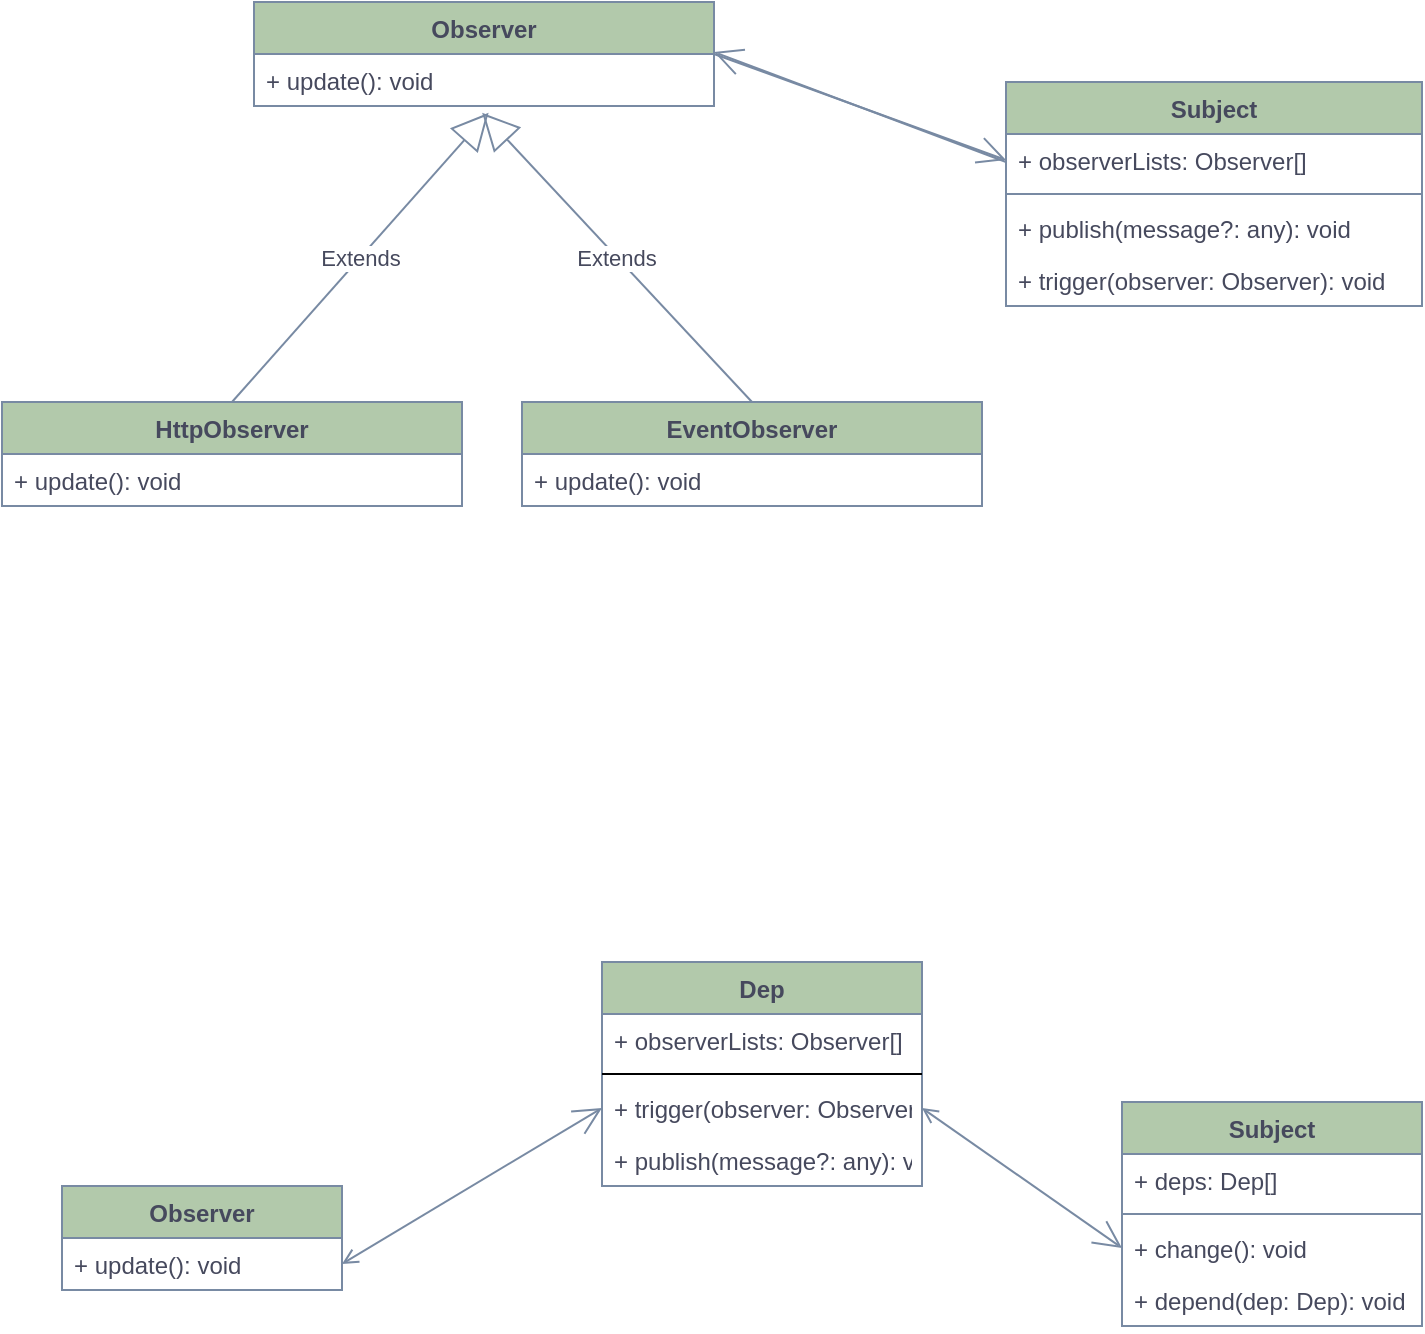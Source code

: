 <mxfile version="14.4.9" type="github">
  <diagram id="C5RBs43oDa-KdzZeNtuy" name="Page-1">
    <mxGraphModel dx="1038" dy="580" grid="1" gridSize="10" guides="1" tooltips="1" connect="1" arrows="1" fold="1" page="0" pageScale="1" pageWidth="827" pageHeight="1169" background="none" math="0" shadow="0">
      <root>
        <mxCell id="WIyWlLk6GJQsqaUBKTNV-0" />
        <mxCell id="WIyWlLk6GJQsqaUBKTNV-1" parent="WIyWlLk6GJQsqaUBKTNV-0" />
        <mxCell id="g7232TLso5XPl0Yoc4YF-8" value="Observer" style="swimlane;fontStyle=1;align=center;verticalAlign=top;childLayout=stackLayout;horizontal=1;startSize=26;horizontalStack=0;resizeParent=1;resizeParentMax=0;resizeLast=0;collapsible=1;marginBottom=0;fillColor=#B2C9AB;strokeColor=#788AA3;fontColor=#46495D;" parent="WIyWlLk6GJQsqaUBKTNV-1" vertex="1">
          <mxGeometry x="136" y="90" width="230" height="52" as="geometry" />
        </mxCell>
        <mxCell id="g7232TLso5XPl0Yoc4YF-11" value="+ update(): void" style="text;strokeColor=none;fillColor=none;align=left;verticalAlign=top;spacingLeft=4;spacingRight=4;overflow=hidden;rotatable=0;points=[[0,0.5],[1,0.5]];portConstraint=eastwest;fontColor=#46495D;" parent="g7232TLso5XPl0Yoc4YF-8" vertex="1">
          <mxGeometry y="26" width="230" height="26" as="geometry" />
        </mxCell>
        <mxCell id="WaVCfduokp6muiIoYJma-0" value="Subject" style="swimlane;fontStyle=1;align=center;verticalAlign=top;childLayout=stackLayout;horizontal=1;startSize=26;horizontalStack=0;resizeParent=1;resizeParentMax=0;resizeLast=0;collapsible=1;marginBottom=0;fillColor=#B2C9AB;strokeColor=#788AA3;fontColor=#46495D;" parent="WIyWlLk6GJQsqaUBKTNV-1" vertex="1">
          <mxGeometry x="512" y="130" width="208" height="112" as="geometry">
            <mxRectangle x="430" y="150" width="80" height="26" as="alternateBounds" />
          </mxGeometry>
        </mxCell>
        <mxCell id="WaVCfduokp6muiIoYJma-1" value="+ observerLists: Observer[]" style="text;strokeColor=none;fillColor=none;align=left;verticalAlign=top;spacingLeft=4;spacingRight=4;overflow=hidden;rotatable=0;points=[[0,0.5],[1,0.5]];portConstraint=eastwest;fontColor=#46495D;" parent="WaVCfduokp6muiIoYJma-0" vertex="1">
          <mxGeometry y="26" width="208" height="26" as="geometry" />
        </mxCell>
        <mxCell id="WaVCfduokp6muiIoYJma-2" value="" style="line;strokeWidth=1;fillColor=none;align=left;verticalAlign=middle;spacingTop=-1;spacingLeft=3;spacingRight=3;rotatable=0;labelPosition=right;points=[];portConstraint=eastwest;strokeColor=#788AA3;fontColor=#46495D;" parent="WaVCfduokp6muiIoYJma-0" vertex="1">
          <mxGeometry y="52" width="208" height="8" as="geometry" />
        </mxCell>
        <mxCell id="WaVCfduokp6muiIoYJma-3" value="+ publish(message?: any): void" style="text;strokeColor=none;fillColor=none;align=left;verticalAlign=top;spacingLeft=4;spacingRight=4;overflow=hidden;rotatable=0;points=[[0,0.5],[1,0.5]];portConstraint=eastwest;fontColor=#46495D;" parent="WaVCfduokp6muiIoYJma-0" vertex="1">
          <mxGeometry y="60" width="208" height="26" as="geometry" />
        </mxCell>
        <mxCell id="Gb84t4Ey6Y65wrqhhqrO-16" value="+ trigger(observer: Observer): void" style="text;strokeColor=none;fillColor=none;align=left;verticalAlign=top;spacingLeft=4;spacingRight=4;overflow=hidden;rotatable=0;points=[[0,0.5],[1,0.5]];portConstraint=eastwest;fontColor=#46495D;" vertex="1" parent="WaVCfduokp6muiIoYJma-0">
          <mxGeometry y="86" width="208" height="26" as="geometry" />
        </mxCell>
        <mxCell id="WaVCfduokp6muiIoYJma-4" value="" style="endArrow=open;endFill=1;endSize=12;html=1;entryX=0;entryY=0.5;entryDx=0;entryDy=0;exitX=1;exitY=0.5;exitDx=0;exitDy=0;strokeColor=#788AA3;fontColor=#46495D;" parent="WIyWlLk6GJQsqaUBKTNV-1" source="g7232TLso5XPl0Yoc4YF-8" target="WaVCfduokp6muiIoYJma-1" edge="1">
          <mxGeometry width="160" relative="1" as="geometry">
            <mxPoint x="292" y="190" as="sourcePoint" />
            <mxPoint x="442" y="150" as="targetPoint" />
          </mxGeometry>
        </mxCell>
        <mxCell id="WaVCfduokp6muiIoYJma-8" value="" style="endArrow=open;endFill=1;endSize=12;html=1;entryX=1;entryY=-0.038;entryDx=0;entryDy=0;entryPerimeter=0;strokeColor=#788AA3;fontColor=#46495D;" parent="WIyWlLk6GJQsqaUBKTNV-1" target="g7232TLso5XPl0Yoc4YF-11" edge="1">
          <mxGeometry width="160" relative="1" as="geometry">
            <mxPoint x="512" y="170" as="sourcePoint" />
            <mxPoint x="502" y="260" as="targetPoint" />
          </mxGeometry>
        </mxCell>
        <mxCell id="Gb84t4Ey6Y65wrqhhqrO-6" value="HttpObserver" style="swimlane;fontStyle=1;align=center;verticalAlign=top;childLayout=stackLayout;horizontal=1;startSize=26;horizontalStack=0;resizeParent=1;resizeParentMax=0;resizeLast=0;collapsible=1;marginBottom=0;fillColor=#B2C9AB;strokeColor=#788AA3;fontColor=#46495D;" vertex="1" parent="WIyWlLk6GJQsqaUBKTNV-1">
          <mxGeometry x="10" y="290" width="230" height="52" as="geometry" />
        </mxCell>
        <mxCell id="Gb84t4Ey6Y65wrqhhqrO-15" value="+ update(): void" style="text;strokeColor=none;fillColor=none;align=left;verticalAlign=top;spacingLeft=4;spacingRight=4;overflow=hidden;rotatable=0;points=[[0,0.5],[1,0.5]];portConstraint=eastwest;fontColor=#46495D;" vertex="1" parent="Gb84t4Ey6Y65wrqhhqrO-6">
          <mxGeometry y="26" width="230" height="26" as="geometry" />
        </mxCell>
        <mxCell id="Gb84t4Ey6Y65wrqhhqrO-8" value="EventObserver" style="swimlane;fontStyle=1;align=center;verticalAlign=top;childLayout=stackLayout;horizontal=1;startSize=26;horizontalStack=0;resizeParent=1;resizeParentMax=0;resizeLast=0;collapsible=1;marginBottom=0;fillColor=#B2C9AB;strokeColor=#788AA3;fontColor=#46495D;" vertex="1" parent="WIyWlLk6GJQsqaUBKTNV-1">
          <mxGeometry x="270" y="290" width="230" height="52" as="geometry" />
        </mxCell>
        <mxCell id="Gb84t4Ey6Y65wrqhhqrO-14" value="+ update(): void" style="text;strokeColor=none;fillColor=none;align=left;verticalAlign=top;spacingLeft=4;spacingRight=4;overflow=hidden;rotatable=0;points=[[0,0.5],[1,0.5]];portConstraint=eastwest;fontColor=#46495D;" vertex="1" parent="Gb84t4Ey6Y65wrqhhqrO-8">
          <mxGeometry y="26" width="230" height="26" as="geometry" />
        </mxCell>
        <mxCell id="Gb84t4Ey6Y65wrqhhqrO-12" value="Extends" style="endArrow=block;endSize=16;endFill=0;html=1;exitX=0.5;exitY=0;exitDx=0;exitDy=0;entryX=0.51;entryY=1.131;entryDx=0;entryDy=0;entryPerimeter=0;strokeColor=#788AA3;fontColor=#46495D;" edge="1" parent="WIyWlLk6GJQsqaUBKTNV-1" source="Gb84t4Ey6Y65wrqhhqrO-6" target="g7232TLso5XPl0Yoc4YF-11">
          <mxGeometry width="160" relative="1" as="geometry">
            <mxPoint x="30" y="390" as="sourcePoint" />
            <mxPoint x="248" y="180" as="targetPoint" />
          </mxGeometry>
        </mxCell>
        <mxCell id="Gb84t4Ey6Y65wrqhhqrO-13" value="Extends" style="endArrow=block;endSize=16;endFill=0;html=1;exitX=0.5;exitY=0;exitDx=0;exitDy=0;entryX=0.496;entryY=1.131;entryDx=0;entryDy=0;entryPerimeter=0;strokeColor=#788AA3;fontColor=#46495D;" edge="1" parent="WIyWlLk6GJQsqaUBKTNV-1" source="Gb84t4Ey6Y65wrqhhqrO-8" target="g7232TLso5XPl0Yoc4YF-11">
          <mxGeometry width="160" relative="1" as="geometry">
            <mxPoint x="85" y="280" as="sourcePoint" />
            <mxPoint x="252" y="180" as="targetPoint" />
          </mxGeometry>
        </mxCell>
        <mxCell id="Gb84t4Ey6Y65wrqhhqrO-21" value="Observer" style="swimlane;fontStyle=1;align=center;verticalAlign=top;childLayout=stackLayout;horizontal=1;startSize=26;horizontalStack=0;resizeParent=1;resizeParentMax=0;resizeLast=0;collapsible=1;marginBottom=0;fillColor=#B2C9AB;strokeColor=#788AA3;fontColor=#46495D;" vertex="1" parent="WIyWlLk6GJQsqaUBKTNV-1">
          <mxGeometry x="40" y="682" width="140" height="52" as="geometry" />
        </mxCell>
        <mxCell id="Gb84t4Ey6Y65wrqhhqrO-22" value="+ update(): void" style="text;strokeColor=none;fillColor=none;align=left;verticalAlign=top;spacingLeft=4;spacingRight=4;overflow=hidden;rotatable=0;points=[[0,0.5],[1,0.5]];portConstraint=eastwest;fontColor=#46495D;" vertex="1" parent="Gb84t4Ey6Y65wrqhhqrO-21">
          <mxGeometry y="26" width="140" height="26" as="geometry" />
        </mxCell>
        <mxCell id="Gb84t4Ey6Y65wrqhhqrO-23" value="Subject" style="swimlane;fontStyle=1;align=center;verticalAlign=top;childLayout=stackLayout;horizontal=1;startSize=26;horizontalStack=0;resizeParent=1;resizeParentMax=0;resizeLast=0;collapsible=1;marginBottom=0;fillColor=#B2C9AB;strokeColor=#788AA3;fontColor=#46495D;" vertex="1" parent="WIyWlLk6GJQsqaUBKTNV-1">
          <mxGeometry x="570" y="640" width="150" height="112" as="geometry">
            <mxRectangle x="430" y="150" width="80" height="26" as="alternateBounds" />
          </mxGeometry>
        </mxCell>
        <mxCell id="Gb84t4Ey6Y65wrqhhqrO-36" value="+ deps: Dep[]" style="text;strokeColor=none;fillColor=none;align=left;verticalAlign=top;spacingLeft=4;spacingRight=4;overflow=hidden;rotatable=0;points=[[0,0.5],[1,0.5]];portConstraint=eastwest;fontColor=#46495D;" vertex="1" parent="Gb84t4Ey6Y65wrqhhqrO-23">
          <mxGeometry y="26" width="150" height="26" as="geometry" />
        </mxCell>
        <mxCell id="Gb84t4Ey6Y65wrqhhqrO-25" value="" style="line;strokeWidth=1;fillColor=none;align=left;verticalAlign=middle;spacingTop=-1;spacingLeft=3;spacingRight=3;rotatable=0;labelPosition=right;points=[];portConstraint=eastwest;strokeColor=#788AA3;fontColor=#46495D;" vertex="1" parent="Gb84t4Ey6Y65wrqhhqrO-23">
          <mxGeometry y="52" width="150" height="8" as="geometry" />
        </mxCell>
        <mxCell id="Gb84t4Ey6Y65wrqhhqrO-26" value="+ change(): void" style="text;strokeColor=none;fillColor=none;align=left;verticalAlign=top;spacingLeft=4;spacingRight=4;overflow=hidden;rotatable=0;points=[[0,0.5],[1,0.5]];portConstraint=eastwest;fontColor=#46495D;" vertex="1" parent="Gb84t4Ey6Y65wrqhhqrO-23">
          <mxGeometry y="60" width="150" height="26" as="geometry" />
        </mxCell>
        <mxCell id="Gb84t4Ey6Y65wrqhhqrO-37" value="+ depend(dep: Dep): void" style="text;strokeColor=none;fillColor=none;align=left;verticalAlign=top;spacingLeft=4;spacingRight=4;overflow=hidden;rotatable=0;points=[[0,0.5],[1,0.5]];portConstraint=eastwest;fontColor=#46495D;" vertex="1" parent="Gb84t4Ey6Y65wrqhhqrO-23">
          <mxGeometry y="86" width="150" height="26" as="geometry" />
        </mxCell>
        <mxCell id="Gb84t4Ey6Y65wrqhhqrO-30" value="Dep" style="swimlane;fontStyle=1;align=center;verticalAlign=top;childLayout=stackLayout;horizontal=1;startSize=26;horizontalStack=0;resizeParent=1;resizeParentMax=0;resizeLast=0;collapsible=1;marginBottom=0;strokeColor=#788AA3;fillColor=#B2C9AB;fontColor=#46495D;" vertex="1" parent="WIyWlLk6GJQsqaUBKTNV-1">
          <mxGeometry x="310" y="570" width="160" height="112" as="geometry" />
        </mxCell>
        <mxCell id="Gb84t4Ey6Y65wrqhhqrO-24" value="+ observerLists: Observer[]" style="text;strokeColor=none;fillColor=none;align=left;verticalAlign=top;spacingLeft=4;spacingRight=4;overflow=hidden;rotatable=0;points=[[0,0.5],[1,0.5]];portConstraint=eastwest;fontColor=#46495D;" vertex="1" parent="Gb84t4Ey6Y65wrqhhqrO-30">
          <mxGeometry y="26" width="160" height="26" as="geometry" />
        </mxCell>
        <mxCell id="Gb84t4Ey6Y65wrqhhqrO-32" value="" style="line;strokeWidth=1;fillColor=none;align=left;verticalAlign=middle;spacingTop=-1;spacingLeft=3;spacingRight=3;rotatable=0;labelPosition=right;points=[];portConstraint=eastwest;" vertex="1" parent="Gb84t4Ey6Y65wrqhhqrO-30">
          <mxGeometry y="52" width="160" height="8" as="geometry" />
        </mxCell>
        <mxCell id="Gb84t4Ey6Y65wrqhhqrO-27" value="+ trigger(observer: Observer): void" style="text;strokeColor=none;fillColor=none;align=left;verticalAlign=top;spacingLeft=4;spacingRight=4;overflow=hidden;rotatable=0;points=[[0,0.5],[1,0.5]];portConstraint=eastwest;fontColor=#46495D;" vertex="1" parent="Gb84t4Ey6Y65wrqhhqrO-30">
          <mxGeometry y="60" width="160" height="26" as="geometry" />
        </mxCell>
        <mxCell id="Gb84t4Ey6Y65wrqhhqrO-34" value="+ publish(message?: any): void" style="text;strokeColor=none;fillColor=none;align=left;verticalAlign=top;spacingLeft=4;spacingRight=4;overflow=hidden;rotatable=0;points=[[0,0.5],[1,0.5]];portConstraint=eastwest;fontColor=#46495D;" vertex="1" parent="Gb84t4Ey6Y65wrqhhqrO-30">
          <mxGeometry y="86" width="160" height="26" as="geometry" />
        </mxCell>
        <mxCell id="Gb84t4Ey6Y65wrqhhqrO-41" value="" style="endArrow=open;endFill=1;endSize=12;html=1;strokeColor=#788AA3;fillColor=#B2C9AB;fontColor=#46495D;startArrow=open;startFill=0;exitX=1;exitY=0.5;exitDx=0;exitDy=0;entryX=0;entryY=0.5;entryDx=0;entryDy=0;" edge="1" parent="WIyWlLk6GJQsqaUBKTNV-1" source="Gb84t4Ey6Y65wrqhhqrO-27" target="Gb84t4Ey6Y65wrqhhqrO-26">
          <mxGeometry width="160" relative="1" as="geometry">
            <mxPoint x="410" y="772" as="sourcePoint" />
            <mxPoint x="570" y="772" as="targetPoint" />
          </mxGeometry>
        </mxCell>
        <mxCell id="Gb84t4Ey6Y65wrqhhqrO-42" value="" style="endArrow=open;endFill=1;endSize=12;html=1;strokeColor=#788AA3;fillColor=#B2C9AB;fontColor=#46495D;startArrow=open;startFill=0;exitX=1;exitY=0.5;exitDx=0;exitDy=0;entryX=0;entryY=0.5;entryDx=0;entryDy=0;" edge="1" parent="WIyWlLk6GJQsqaUBKTNV-1" source="Gb84t4Ey6Y65wrqhhqrO-22" target="Gb84t4Ey6Y65wrqhhqrO-27">
          <mxGeometry width="160" relative="1" as="geometry">
            <mxPoint x="150" y="720" as="sourcePoint" />
            <mxPoint x="290" y="810" as="targetPoint" />
          </mxGeometry>
        </mxCell>
      </root>
    </mxGraphModel>
  </diagram>
</mxfile>
